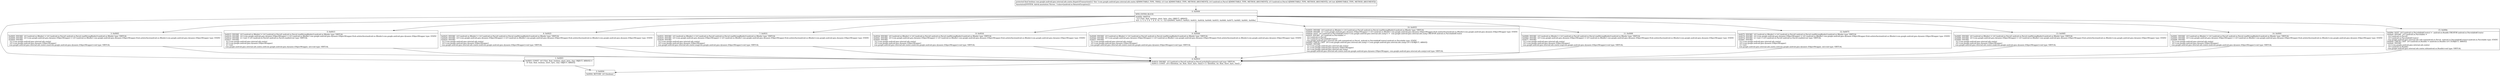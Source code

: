 digraph "CFG forcom.google.android.gms.internal.ads.zzatm.dispatchTransaction(ILandroid\/os\/Parcel;Landroid\/os\/Parcel;I)Z" {
Node_0 [shape=record,label="{0\:\ 0x0000|MTH_ENTER_BLOCK\l|0x0000: SWITCH  \l  (r3 I:?[int, float, boolean, short, byte, char, OBJECT, ARRAY])\l k:[1, 2, 3, 4, 5, 6, 7, 8, 9, 10, 11, 12] t:[0x0005, 0x0015, 0x0025, 0x0031, 0x003d, 0x0049, 0x0055, 0x0069, 0x0075, 0x0085, 0x0091, 0x009e] \l}"];
Node_1 [shape=record,label="{1\:\ 0x0003|0x0003: CONST  (r0 I:?[int, float, boolean, short, byte, char, OBJECT, ARRAY]) = \l  (0 ?[int, float, boolean, short, byte, char, OBJECT, ARRAY])\l \l}"];
Node_2 [shape=record,label="{2\:\ 0x0004|0x0004: RETURN  (r0 I:boolean) \l}"];
Node_3 [shape=record,label="{3\:\ 0x0005|0x0005: INVOKE  (r0 I:android.os.IBinder) = (r4 I:android.os.Parcel) android.os.Parcel.readStrongBinder():android.os.IBinder type: VIRTUAL \l0x0009: INVOKE  (r0 I:com.google.android.gms.dynamic.IObjectWrapper) = (r0 I:android.os.IBinder) com.google.android.gms.dynamic.IObjectWrapper.Stub.asInterface(android.os.IBinder):com.google.android.gms.dynamic.IObjectWrapper type: STATIC \l0x000d: INVOKE  \l  (r2 I:com.google.android.gms.internal.ads.zzatm)\l  (r0 I:com.google.android.gms.dynamic.IObjectWrapper)\l com.google.android.gms.internal.ads.zzatm.zzae(com.google.android.gms.dynamic.IObjectWrapper):void type: VIRTUAL \l}"];
Node_4 [shape=record,label="{4\:\ 0x0010|0x0010: INVOKE  (r5 I:android.os.Parcel) android.os.Parcel.writeNoException():void type: VIRTUAL \l0x0013: CONST  (r0 I:?[boolean, int, float, short, byte, char]) = (1 ?[boolean, int, float, short, byte, char]) \l}"];
Node_5 [shape=record,label="{5\:\ 0x0015|0x0015: INVOKE  (r0 I:android.os.IBinder) = (r4 I:android.os.Parcel) android.os.Parcel.readStrongBinder():android.os.IBinder type: VIRTUAL \l0x0019: INVOKE  (r0 I:com.google.android.gms.dynamic.IObjectWrapper) = (r0 I:android.os.IBinder) com.google.android.gms.dynamic.IObjectWrapper.Stub.asInterface(android.os.IBinder):com.google.android.gms.dynamic.IObjectWrapper type: STATIC \l0x001d: INVOKE  (r1 I:int) = (r4 I:android.os.Parcel) android.os.Parcel.readInt():int type: VIRTUAL \l0x0021: INVOKE  \l  (r2 I:com.google.android.gms.internal.ads.zzatm)\l  (r0 I:com.google.android.gms.dynamic.IObjectWrapper)\l  (r1 I:int)\l com.google.android.gms.internal.ads.zzatm.zzd(com.google.android.gms.dynamic.IObjectWrapper, int):void type: VIRTUAL \l}"];
Node_6 [shape=record,label="{6\:\ 0x0025|0x0025: INVOKE  (r0 I:android.os.IBinder) = (r4 I:android.os.Parcel) android.os.Parcel.readStrongBinder():android.os.IBinder type: VIRTUAL \l0x0029: INVOKE  (r0 I:com.google.android.gms.dynamic.IObjectWrapper) = (r0 I:android.os.IBinder) com.google.android.gms.dynamic.IObjectWrapper.Stub.asInterface(android.os.IBinder):com.google.android.gms.dynamic.IObjectWrapper type: STATIC \l0x002d: INVOKE  \l  (r2 I:com.google.android.gms.internal.ads.zzatm)\l  (r0 I:com.google.android.gms.dynamic.IObjectWrapper)\l com.google.android.gms.internal.ads.zzatm.zzaf(com.google.android.gms.dynamic.IObjectWrapper):void type: VIRTUAL \l}"];
Node_7 [shape=record,label="{7\:\ 0x0031|0x0031: INVOKE  (r0 I:android.os.IBinder) = (r4 I:android.os.Parcel) android.os.Parcel.readStrongBinder():android.os.IBinder type: VIRTUAL \l0x0035: INVOKE  (r0 I:com.google.android.gms.dynamic.IObjectWrapper) = (r0 I:android.os.IBinder) com.google.android.gms.dynamic.IObjectWrapper.Stub.asInterface(android.os.IBinder):com.google.android.gms.dynamic.IObjectWrapper type: STATIC \l0x0039: INVOKE  \l  (r2 I:com.google.android.gms.internal.ads.zzatm)\l  (r0 I:com.google.android.gms.dynamic.IObjectWrapper)\l com.google.android.gms.internal.ads.zzatm.zzag(com.google.android.gms.dynamic.IObjectWrapper):void type: VIRTUAL \l}"];
Node_8 [shape=record,label="{8\:\ 0x003d|0x003d: INVOKE  (r0 I:android.os.IBinder) = (r4 I:android.os.Parcel) android.os.Parcel.readStrongBinder():android.os.IBinder type: VIRTUAL \l0x0041: INVOKE  (r0 I:com.google.android.gms.dynamic.IObjectWrapper) = (r0 I:android.os.IBinder) com.google.android.gms.dynamic.IObjectWrapper.Stub.asInterface(android.os.IBinder):com.google.android.gms.dynamic.IObjectWrapper type: STATIC \l0x0045: INVOKE  \l  (r2 I:com.google.android.gms.internal.ads.zzatm)\l  (r0 I:com.google.android.gms.dynamic.IObjectWrapper)\l com.google.android.gms.internal.ads.zzatm.zzah(com.google.android.gms.dynamic.IObjectWrapper):void type: VIRTUAL \l}"];
Node_9 [shape=record,label="{9\:\ 0x0049|0x0049: INVOKE  (r0 I:android.os.IBinder) = (r4 I:android.os.Parcel) android.os.Parcel.readStrongBinder():android.os.IBinder type: VIRTUAL \l0x004d: INVOKE  (r0 I:com.google.android.gms.dynamic.IObjectWrapper) = (r0 I:android.os.IBinder) com.google.android.gms.dynamic.IObjectWrapper.Stub.asInterface(android.os.IBinder):com.google.android.gms.dynamic.IObjectWrapper type: STATIC \l0x0051: INVOKE  \l  (r2 I:com.google.android.gms.internal.ads.zzatm)\l  (r0 I:com.google.android.gms.dynamic.IObjectWrapper)\l com.google.android.gms.internal.ads.zzatm.zzai(com.google.android.gms.dynamic.IObjectWrapper):void type: VIRTUAL \l}"];
Node_10 [shape=record,label="{10\:\ 0x0055|0x0055: INVOKE  (r0 I:android.os.IBinder) = (r4 I:android.os.Parcel) android.os.Parcel.readStrongBinder():android.os.IBinder type: VIRTUAL \l0x0059: INVOKE  (r1 I:com.google.android.gms.dynamic.IObjectWrapper) = (r0 I:android.os.IBinder) com.google.android.gms.dynamic.IObjectWrapper.Stub.asInterface(android.os.IBinder):com.google.android.gms.dynamic.IObjectWrapper type: STATIC \l0x005d: SGET  (r0 I:android.os.Parcelable$Creator\<com.google.android.gms.internal.ads.zzatp\>) =  com.google.android.gms.internal.ads.zzatp.CREATOR android.os.Parcelable$Creator \l0x005f: INVOKE  (r0 I:android.os.Parcelable) = \l  (r4 I:android.os.Parcel)\l  (r0 I:android.os.Parcelable$Creator)\l com.google.android.gms.internal.ads.zzfo.zza(android.os.Parcel, android.os.Parcelable$Creator):android.os.Parcelable type: STATIC \l0x0063: CHECK_CAST  (r0 I:com.google.android.gms.internal.ads.zzatp) = (com.google.android.gms.internal.ads.zzatp) (r0 I:?[OBJECT, ARRAY]) \l0x0065: INVOKE  \l  (r2 I:com.google.android.gms.internal.ads.zzatm)\l  (r1 I:com.google.android.gms.dynamic.IObjectWrapper)\l  (r0 I:com.google.android.gms.internal.ads.zzatp)\l com.google.android.gms.internal.ads.zzatm.zza(com.google.android.gms.dynamic.IObjectWrapper, com.google.android.gms.internal.ads.zzatp):void type: VIRTUAL \l}"];
Node_11 [shape=record,label="{11\:\ 0x0069|0x0069: INVOKE  (r0 I:android.os.IBinder) = (r4 I:android.os.Parcel) android.os.Parcel.readStrongBinder():android.os.IBinder type: VIRTUAL \l0x006d: INVOKE  (r0 I:com.google.android.gms.dynamic.IObjectWrapper) = (r0 I:android.os.IBinder) com.google.android.gms.dynamic.IObjectWrapper.Stub.asInterface(android.os.IBinder):com.google.android.gms.dynamic.IObjectWrapper type: STATIC \l0x0071: INVOKE  \l  (r2 I:com.google.android.gms.internal.ads.zzatm)\l  (r0 I:com.google.android.gms.dynamic.IObjectWrapper)\l com.google.android.gms.internal.ads.zzatm.zzaj(com.google.android.gms.dynamic.IObjectWrapper):void type: VIRTUAL \l}"];
Node_12 [shape=record,label="{12\:\ 0x0075|0x0075: INVOKE  (r0 I:android.os.IBinder) = (r4 I:android.os.Parcel) android.os.Parcel.readStrongBinder():android.os.IBinder type: VIRTUAL \l0x0079: INVOKE  (r0 I:com.google.android.gms.dynamic.IObjectWrapper) = (r0 I:android.os.IBinder) com.google.android.gms.dynamic.IObjectWrapper.Stub.asInterface(android.os.IBinder):com.google.android.gms.dynamic.IObjectWrapper type: STATIC \l0x007d: INVOKE  (r1 I:int) = (r4 I:android.os.Parcel) android.os.Parcel.readInt():int type: VIRTUAL \l0x0081: INVOKE  \l  (r2 I:com.google.android.gms.internal.ads.zzatm)\l  (r0 I:com.google.android.gms.dynamic.IObjectWrapper)\l  (r1 I:int)\l com.google.android.gms.internal.ads.zzatm.zze(com.google.android.gms.dynamic.IObjectWrapper, int):void type: VIRTUAL \l}"];
Node_13 [shape=record,label="{13\:\ 0x0085|0x0085: INVOKE  (r0 I:android.os.IBinder) = (r4 I:android.os.Parcel) android.os.Parcel.readStrongBinder():android.os.IBinder type: VIRTUAL \l0x0089: INVOKE  (r0 I:com.google.android.gms.dynamic.IObjectWrapper) = (r0 I:android.os.IBinder) com.google.android.gms.dynamic.IObjectWrapper.Stub.asInterface(android.os.IBinder):com.google.android.gms.dynamic.IObjectWrapper type: STATIC \l0x008d: INVOKE  \l  (r2 I:com.google.android.gms.internal.ads.zzatm)\l  (r0 I:com.google.android.gms.dynamic.IObjectWrapper)\l com.google.android.gms.internal.ads.zzatm.zzak(com.google.android.gms.dynamic.IObjectWrapper):void type: VIRTUAL \l}"];
Node_14 [shape=record,label="{14\:\ 0x0091|0x0091: INVOKE  (r0 I:android.os.IBinder) = (r4 I:android.os.Parcel) android.os.Parcel.readStrongBinder():android.os.IBinder type: VIRTUAL \l0x0095: INVOKE  (r0 I:com.google.android.gms.dynamic.IObjectWrapper) = (r0 I:android.os.IBinder) com.google.android.gms.dynamic.IObjectWrapper.Stub.asInterface(android.os.IBinder):com.google.android.gms.dynamic.IObjectWrapper type: STATIC \l0x0099: INVOKE  \l  (r2 I:com.google.android.gms.internal.ads.zzatm)\l  (r0 I:com.google.android.gms.dynamic.IObjectWrapper)\l com.google.android.gms.internal.ads.zzatm.zzal(com.google.android.gms.dynamic.IObjectWrapper):void type: VIRTUAL \l}"];
Node_15 [shape=record,label="{15\:\ 0x009e|0x009e: SGET  (r0 I:android.os.Parcelable$Creator) =  android.os.Bundle.CREATOR android.os.Parcelable$Creator \l0x00a0: INVOKE  (r0 I:android.os.Parcelable) = \l  (r4 I:android.os.Parcel)\l  (r0 I:android.os.Parcelable$Creator)\l com.google.android.gms.internal.ads.zzfo.zza(android.os.Parcel, android.os.Parcelable$Creator):android.os.Parcelable type: STATIC \l0x00a4: CHECK_CAST  (r0 I:android.os.Bundle) = (android.os.Bundle) (r0 I:?[OBJECT, ARRAY]) \l0x00a6: INVOKE  \l  (r2 I:com.google.android.gms.internal.ads.zzatm)\l  (r0 I:android.os.Bundle)\l com.google.android.gms.internal.ads.zzatm.zzb(android.os.Bundle):void type: VIRTUAL \l}"];
MethodNode[shape=record,label="{protected final boolean com.google.android.gms.internal.ads.zzatm.dispatchTransaction((r2 'this' I:com.google.android.gms.internal.ads.zzatm A[IMMUTABLE_TYPE, THIS]), (r3 I:int A[IMMUTABLE_TYPE, METHOD_ARGUMENT]), (r4 I:android.os.Parcel A[IMMUTABLE_TYPE, METHOD_ARGUMENT]), (r5 I:android.os.Parcel A[IMMUTABLE_TYPE, METHOD_ARGUMENT]), (r6 I:int A[IMMUTABLE_TYPE, METHOD_ARGUMENT]))  | Annotation[SYSTEM, dalvik.annotation.Throws, \{value=[android.os.RemoteException]\}]\l}"];
MethodNode -> Node_0;
Node_0 -> Node_1;
Node_0 -> Node_3;
Node_0 -> Node_5;
Node_0 -> Node_6;
Node_0 -> Node_7;
Node_0 -> Node_8;
Node_0 -> Node_9;
Node_0 -> Node_10;
Node_0 -> Node_11;
Node_0 -> Node_12;
Node_0 -> Node_13;
Node_0 -> Node_14;
Node_0 -> Node_15;
Node_1 -> Node_2;
Node_3 -> Node_4;
Node_4 -> Node_2;
Node_5 -> Node_4;
Node_6 -> Node_4;
Node_7 -> Node_4;
Node_8 -> Node_4;
Node_9 -> Node_4;
Node_10 -> Node_4;
Node_11 -> Node_4;
Node_12 -> Node_4;
Node_13 -> Node_4;
Node_14 -> Node_4;
Node_15 -> Node_4;
}

